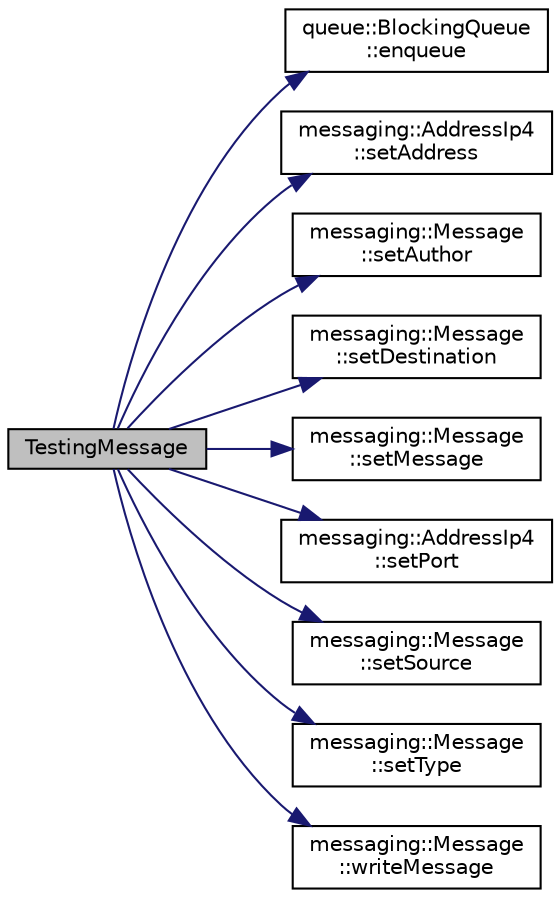 digraph "TestingMessage"
{
 // LATEX_PDF_SIZE
  edge [fontname="Helvetica",fontsize="10",labelfontname="Helvetica",labelfontsize="10"];
  node [fontname="Helvetica",fontsize="10",shape=record];
  rankdir="LR";
  Node1 [label="TestingMessage",height=0.2,width=0.4,color="black", fillcolor="grey75", style="filled", fontcolor="black",tooltip=" "];
  Node1 -> Node2 [color="midnightblue",fontsize="10",style="solid",fontname="Helvetica"];
  Node2 [label="queue::BlockingQueue\l::enqueue",height=0.2,width=0.4,color="black", fillcolor="white", style="filled",URL="$classqueue_1_1_blocking_queue.html#a2eb44dc399712def45f92d50afab3a9a",tooltip=" "];
  Node1 -> Node3 [color="midnightblue",fontsize="10",style="solid",fontname="Helvetica"];
  Node3 [label="messaging::AddressIp4\l::setAddress",height=0.2,width=0.4,color="black", fillcolor="white", style="filled",URL="$classmessaging_1_1_address_ip4.html#a032afd6055661bf4e984051e6269fab6",tooltip=" "];
  Node1 -> Node4 [color="midnightblue",fontsize="10",style="solid",fontname="Helvetica"];
  Node4 [label="messaging::Message\l::setAuthor",height=0.2,width=0.4,color="black", fillcolor="white", style="filled",URL="$classmessaging_1_1_message.html#ab0f55e68e96819e721fb86f6325bedb1",tooltip=" "];
  Node1 -> Node5 [color="midnightblue",fontsize="10",style="solid",fontname="Helvetica"];
  Node5 [label="messaging::Message\l::setDestination",height=0.2,width=0.4,color="black", fillcolor="white", style="filled",URL="$classmessaging_1_1_message.html#a6a8474a05ea9ff0ea29c2fdc5933fd49",tooltip=" "];
  Node1 -> Node6 [color="midnightblue",fontsize="10",style="solid",fontname="Helvetica"];
  Node6 [label="messaging::Message\l::setMessage",height=0.2,width=0.4,color="black", fillcolor="white", style="filled",URL="$classmessaging_1_1_message.html#a598339cd6881bb7eff09d4b7102177b8",tooltip=" "];
  Node1 -> Node7 [color="midnightblue",fontsize="10",style="solid",fontname="Helvetica"];
  Node7 [label="messaging::AddressIp4\l::setPort",height=0.2,width=0.4,color="black", fillcolor="white", style="filled",URL="$classmessaging_1_1_address_ip4.html#a2a7b29ed3c689a191110943a2aaaa220",tooltip=" "];
  Node1 -> Node8 [color="midnightblue",fontsize="10",style="solid",fontname="Helvetica"];
  Node8 [label="messaging::Message\l::setSource",height=0.2,width=0.4,color="black", fillcolor="white", style="filled",URL="$classmessaging_1_1_message.html#ab4d378355cc6c101ab996abd69aa22a7",tooltip=" "];
  Node1 -> Node9 [color="midnightblue",fontsize="10",style="solid",fontname="Helvetica"];
  Node9 [label="messaging::Message\l::setType",height=0.2,width=0.4,color="black", fillcolor="white", style="filled",URL="$classmessaging_1_1_message.html#a62ee84a9b628706dff9f1828ea464d28",tooltip=" "];
  Node1 -> Node10 [color="midnightblue",fontsize="10",style="solid",fontname="Helvetica"];
  Node10 [label="messaging::Message\l::writeMessage",height=0.2,width=0.4,color="black", fillcolor="white", style="filled",URL="$classmessaging_1_1_message.html#a46b1a125113b3e3ea83dbfb5c492455b",tooltip=" "];
}

